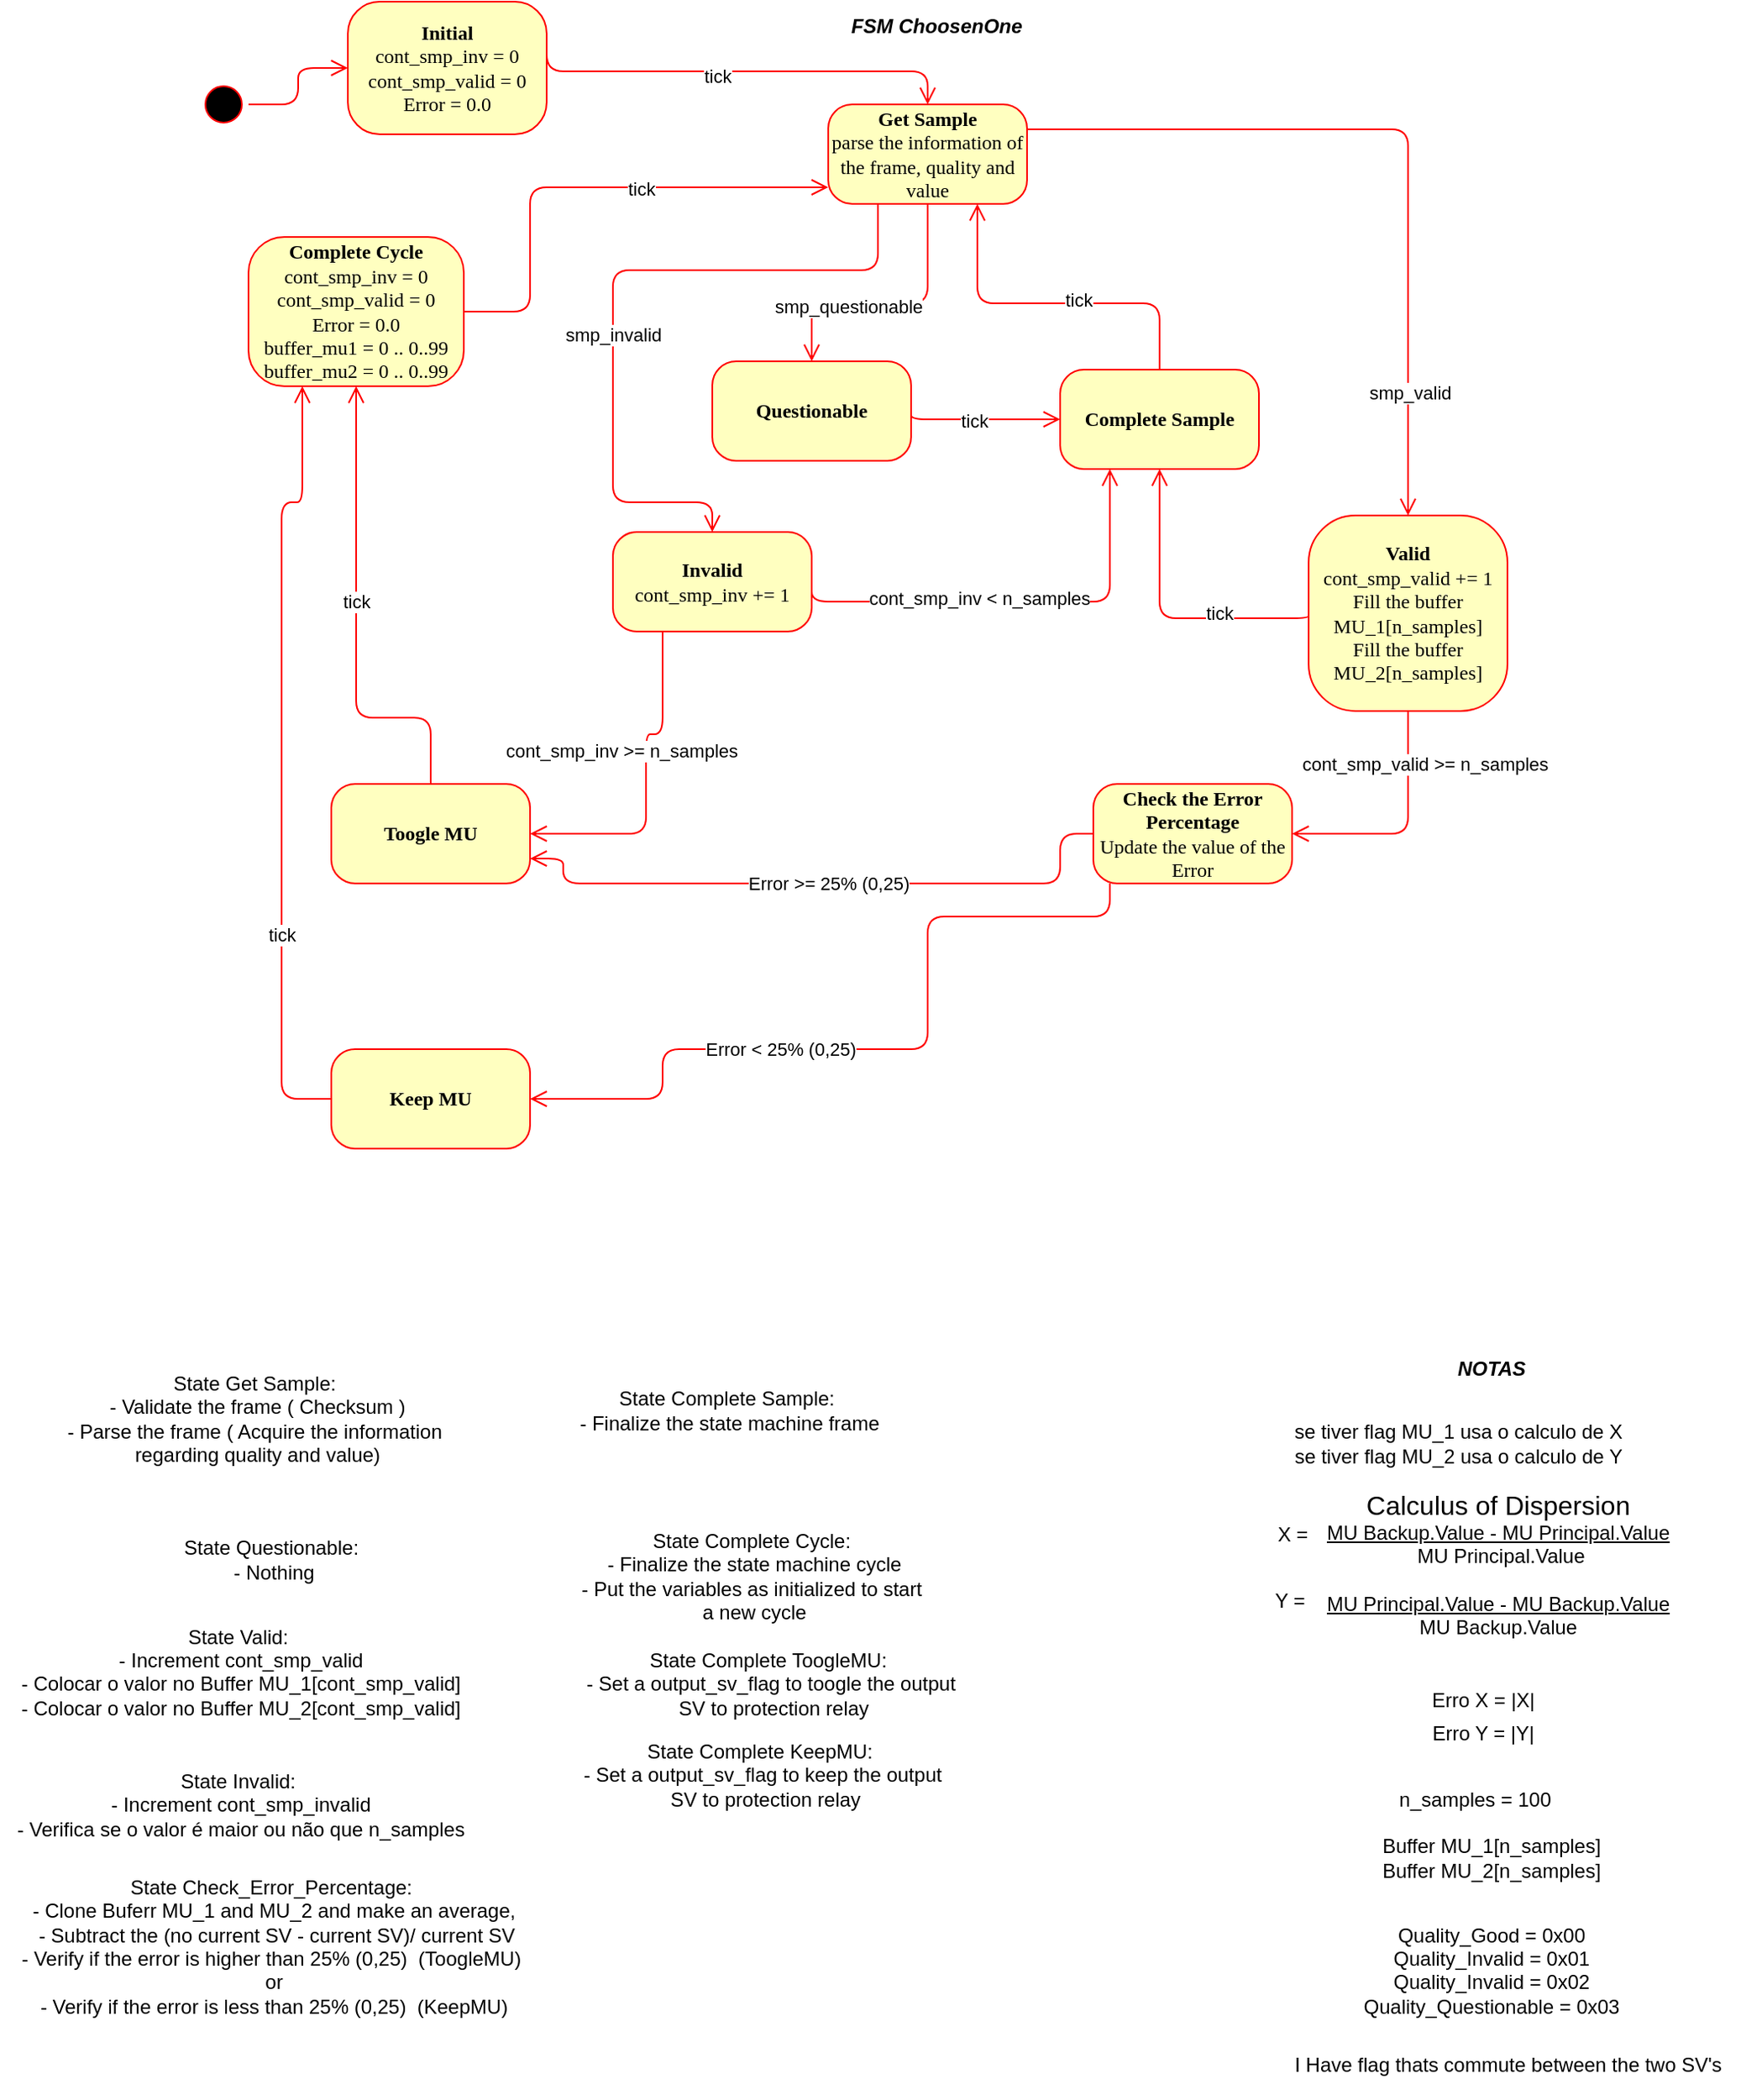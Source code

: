 <mxfile version="24.5.3" type="device">
  <diagram name="Page-1" id="58cdce13-f638-feb5-8d6f-7d28b1aa9fa0">
    <mxGraphModel dx="1318" dy="656" grid="1" gridSize="10" guides="1" tooltips="1" connect="1" arrows="1" fold="1" page="1" pageScale="1" pageWidth="1169" pageHeight="827" background="none" math="0" shadow="0">
      <root>
        <mxCell id="0" />
        <mxCell id="1" parent="0" />
        <mxCell id="382b91b5511bd0f7-5" value="&lt;b&gt;Complete Cycle&lt;br&gt;&lt;/b&gt;&lt;div&gt;&lt;span style=&quot;background-color: initial;&quot;&gt;cont_smp_inv&lt;/span&gt;&amp;nbsp;= 0&lt;div&gt;&lt;div style=&quot;border-color: var(--border-color);&quot;&gt;&lt;span style=&quot;background-color: initial;&quot;&gt;cont_smp_valid&lt;/span&gt;&amp;nbsp;= 0&lt;/div&gt;&lt;/div&gt;&lt;/div&gt;&lt;div style=&quot;border-color: var(--border-color);&quot;&gt;Error = 0.0&lt;/div&gt;&lt;div style=&quot;border-color: var(--border-color);&quot;&gt;buffer_mu1 = 0 .. 0..99&lt;/div&gt;&lt;div style=&quot;border-color: var(--border-color);&quot;&gt;buffer_mu2 = 0 .. 0..99&lt;/div&gt;" style="rounded=1;whiteSpace=wrap;html=1;arcSize=24;fillColor=#ffffc0;strokeColor=#ff0000;shadow=0;comic=0;labelBackgroundColor=none;fontFamily=Verdana;fontSize=12;fontColor=#000000;align=center;" parent="1" vertex="1">
          <mxGeometry x="170" y="192" width="130" height="90" as="geometry" />
        </mxCell>
        <mxCell id="382b91b5511bd0f7-6" value="&lt;b&gt;Initial&lt;/b&gt;&lt;br&gt;&lt;span style=&quot;background-color: initial;&quot;&gt;cont_smp_inv&lt;/span&gt;&amp;nbsp;= 0&lt;div&gt;&lt;div style=&quot;border-color: var(--border-color);&quot;&gt;&lt;span style=&quot;background-color: initial;&quot;&gt;cont_smp_valid&lt;/span&gt;&amp;nbsp;= 0&lt;/div&gt;&lt;/div&gt;&lt;div style=&quot;border-color: var(--border-color);&quot;&gt;Error = 0.0&lt;/div&gt;" style="rounded=1;whiteSpace=wrap;html=1;arcSize=24;fillColor=#ffffc0;strokeColor=#ff0000;shadow=0;comic=0;labelBackgroundColor=none;fontFamily=Verdana;fontSize=12;fontColor=#000000;align=center;" parent="1" vertex="1">
          <mxGeometry x="230" y="50" width="120" height="80" as="geometry" />
        </mxCell>
        <mxCell id="382b91b5511bd0f7-7" value="&lt;b&gt;Get Sample&lt;/b&gt;&lt;div&gt;parse the information of the frame, quality and value&lt;br&gt;&lt;/div&gt;" style="rounded=1;whiteSpace=wrap;html=1;arcSize=24;fillColor=#ffffc0;strokeColor=#ff0000;shadow=0;comic=0;labelBackgroundColor=none;fontFamily=Verdana;fontSize=12;fontColor=#000000;align=center;" parent="1" vertex="1">
          <mxGeometry x="520" y="112" width="120" height="60" as="geometry" />
        </mxCell>
        <mxCell id="382b91b5511bd0f7-9" value="&lt;b&gt;Invalid&lt;/b&gt;&lt;br&gt;cont_smp_inv += 1" style="rounded=1;whiteSpace=wrap;html=1;arcSize=24;fillColor=#ffffc0;strokeColor=#ff0000;shadow=0;comic=0;labelBackgroundColor=none;fontFamily=Verdana;fontSize=12;fontColor=#000000;align=center;" parent="1" vertex="1">
          <mxGeometry x="390" y="370" width="120" height="60" as="geometry" />
        </mxCell>
        <mxCell id="382b91b5511bd0f7-10" value="&lt;b&gt;Valid&lt;/b&gt;&lt;div&gt;cont_smp_valid += 1&lt;b&gt;&lt;br&gt;&lt;/b&gt;&lt;/div&gt;&lt;div&gt;&lt;div&gt;Fill the buffer MU_1&lt;span style=&quot;background-color: initial;&quot;&gt;[n_samples]&lt;/span&gt;&lt;/div&gt;&lt;div&gt;Fill the buffer MU_2[n_samples]&lt;/div&gt;&lt;/div&gt;" style="rounded=1;whiteSpace=wrap;html=1;arcSize=24;fillColor=#ffffc0;strokeColor=#ff0000;shadow=0;comic=0;labelBackgroundColor=none;fontFamily=Verdana;fontSize=12;fontColor=#000000;align=center;" parent="1" vertex="1">
          <mxGeometry x="810" y="360" width="120" height="118" as="geometry" />
        </mxCell>
        <mxCell id="2a3bc250acf0617d-9" style="edgeStyle=orthogonalEdgeStyle;html=1;labelBackgroundColor=none;endArrow=open;endSize=8;strokeColor=#ff0000;fontFamily=Verdana;fontSize=12;align=left;exitX=0.5;exitY=0;exitDx=0;exitDy=0;" parent="1" source="382b91b5511bd0f7-1" target="382b91b5511bd0f7-6" edge="1">
          <mxGeometry relative="1" as="geometry">
            <mxPoint x="155" y="112" as="sourcePoint" />
            <Array as="points" />
          </mxGeometry>
        </mxCell>
        <mxCell id="dteMNdMqzlH5e8aGmHEx-1" style="edgeStyle=orthogonalEdgeStyle;html=1;exitX=1;exitY=0.25;entryX=0.5;entryY=0;labelBackgroundColor=none;endArrow=open;endSize=8;strokeColor=#ff0000;fontFamily=Verdana;fontSize=12;align=left;entryDx=0;entryDy=0;exitDx=0;exitDy=0;" parent="1" source="382b91b5511bd0f7-6" target="382b91b5511bd0f7-7" edge="1">
          <mxGeometry relative="1" as="geometry">
            <mxPoint x="450" y="282" as="sourcePoint" />
            <mxPoint x="560" y="222" as="targetPoint" />
            <Array as="points">
              <mxPoint x="580" y="92" />
            </Array>
          </mxGeometry>
        </mxCell>
        <mxCell id="MgHSJvUHRTqeJIf1Ur7t-37" value="tick" style="edgeLabel;html=1;align=center;verticalAlign=middle;resizable=0;points=[];" parent="dteMNdMqzlH5e8aGmHEx-1" vertex="1" connectable="0">
          <mxGeometry x="-0.081" y="-3" relative="1" as="geometry">
            <mxPoint as="offset" />
          </mxGeometry>
        </mxCell>
        <mxCell id="dteMNdMqzlH5e8aGmHEx-2" value="&lt;b&gt;Questionable&lt;/b&gt;" style="rounded=1;whiteSpace=wrap;html=1;arcSize=24;fillColor=#ffffc0;strokeColor=#ff0000;shadow=0;comic=0;labelBackgroundColor=none;fontFamily=Verdana;fontSize=12;fontColor=#000000;align=center;" parent="1" vertex="1">
          <mxGeometry x="450" y="267" width="120" height="60" as="geometry" />
        </mxCell>
        <mxCell id="dteMNdMqzlH5e8aGmHEx-33" value="&lt;b&gt;Toogle MU&lt;/b&gt;" style="rounded=1;whiteSpace=wrap;html=1;arcSize=24;fillColor=#ffffc0;strokeColor=#ff0000;shadow=0;comic=0;labelBackgroundColor=none;fontFamily=Verdana;fontSize=12;fontColor=#000000;align=center;" parent="1" vertex="1">
          <mxGeometry x="220" y="522" width="120" height="60" as="geometry" />
        </mxCell>
        <mxCell id="Y7ORPjoq6ikZlCJi7uoU-4" value="&lt;b&gt;Check the Error Percentage&lt;/b&gt;&lt;div&gt;Update the value of the Error&lt;b&gt;&lt;br&gt;&lt;/b&gt;&lt;/div&gt;" style="rounded=1;whiteSpace=wrap;html=1;arcSize=24;fillColor=#ffffc0;strokeColor=#ff0000;shadow=0;comic=0;labelBackgroundColor=none;fontFamily=Verdana;fontSize=12;fontColor=#000000;align=center;" parent="1" vertex="1">
          <mxGeometry x="680" y="522" width="120" height="60" as="geometry" />
        </mxCell>
        <mxCell id="Y7ORPjoq6ikZlCJi7uoU-5" value="&lt;b&gt;Keep MU&lt;/b&gt;" style="rounded=1;whiteSpace=wrap;html=1;arcSize=24;fillColor=#ffffc0;strokeColor=#ff0000;shadow=0;comic=0;labelBackgroundColor=none;fontFamily=Verdana;fontSize=12;fontColor=#000000;align=center;" parent="1" vertex="1">
          <mxGeometry x="220" y="682" width="120" height="60" as="geometry" />
        </mxCell>
        <mxCell id="Y7ORPjoq6ikZlCJi7uoU-6" value="&lt;b&gt;Complete Sample&lt;/b&gt;" style="rounded=1;whiteSpace=wrap;html=1;arcSize=24;fillColor=#ffffc0;strokeColor=#ff0000;shadow=0;comic=0;labelBackgroundColor=none;fontFamily=Verdana;fontSize=12;fontColor=#000000;align=center;" parent="1" vertex="1">
          <mxGeometry x="660" y="272" width="120" height="60" as="geometry" />
        </mxCell>
        <mxCell id="Bgu9Oo_tDkSNlxmlILWr-1" value="" style="group" parent="1" vertex="1" connectable="0">
          <mxGeometry x="780" y="940" width="259" height="120" as="geometry" />
        </mxCell>
        <mxCell id="Y7ORPjoq6ikZlCJi7uoU-26" value="&lt;font style=&quot;font-size: 16px;&quot;&gt;Calculus of Dispersion&lt;br&gt;&lt;/font&gt;&lt;u&gt;MU Backup.Value - MU Principal.Value&lt;/u&gt;&lt;div&gt;&amp;nbsp;MU Principal.Value&lt;/div&gt;&lt;div&gt;&lt;br&gt;&lt;/div&gt;&lt;div&gt;&lt;u style=&quot;border-color: var(--border-color);&quot;&gt;MU Principal.Value - MU Backup.Value&lt;/u&gt;&lt;div style=&quot;border-color: var(--border-color);&quot;&gt;MU Backup.Value&lt;/div&gt;&lt;/div&gt;&lt;div&gt;&lt;br&gt;&lt;/div&gt;" style="text;html=1;align=center;verticalAlign=middle;resizable=0;points=[];autosize=1;strokeColor=none;fillColor=none;" parent="Bgu9Oo_tDkSNlxmlILWr-1" vertex="1">
          <mxGeometry x="29" width="230" height="120" as="geometry" />
        </mxCell>
        <mxCell id="Y7ORPjoq6ikZlCJi7uoU-27" value="X =" style="text;html=1;align=center;verticalAlign=middle;resizable=0;points=[];autosize=1;strokeColor=none;fillColor=none;" parent="Bgu9Oo_tDkSNlxmlILWr-1" vertex="1">
          <mxGeometry y="20" width="40" height="30" as="geometry" />
        </mxCell>
        <mxCell id="Y7ORPjoq6ikZlCJi7uoU-28" value="Y =&amp;nbsp;" style="text;html=1;align=center;verticalAlign=middle;resizable=0;points=[];autosize=1;strokeColor=none;fillColor=none;" parent="Bgu9Oo_tDkSNlxmlILWr-1" vertex="1">
          <mxGeometry y="60" width="40" height="30" as="geometry" />
        </mxCell>
        <mxCell id="Bgu9Oo_tDkSNlxmlILWr-2" value="" style="group" parent="1" vertex="1" connectable="0">
          <mxGeometry x="870" y="1060" width="90" height="50" as="geometry" />
        </mxCell>
        <mxCell id="Y7ORPjoq6ikZlCJi7uoU-29" value="Erro X = |X|" style="text;html=1;align=center;verticalAlign=middle;resizable=0;points=[];autosize=1;strokeColor=none;fillColor=none;" parent="Bgu9Oo_tDkSNlxmlILWr-2" vertex="1">
          <mxGeometry width="90" height="30" as="geometry" />
        </mxCell>
        <mxCell id="Y7ORPjoq6ikZlCJi7uoU-30" value="Erro Y = |Y|" style="text;html=1;align=center;verticalAlign=middle;resizable=0;points=[];autosize=1;strokeColor=none;fillColor=none;" parent="Bgu9Oo_tDkSNlxmlILWr-2" vertex="1">
          <mxGeometry y="20" width="90" height="30" as="geometry" />
        </mxCell>
        <mxCell id="Bgu9Oo_tDkSNlxmlILWr-20" value="&lt;b&gt;&lt;i&gt;FSM ChoosenOne&lt;/i&gt;&lt;/b&gt;" style="text;html=1;align=center;verticalAlign=middle;resizable=0;points=[];autosize=1;strokeColor=none;fillColor=none;" parent="1" vertex="1">
          <mxGeometry x="520" y="50" width="130" height="30" as="geometry" />
        </mxCell>
        <mxCell id="382b91b5511bd0f7-1" value="" style="ellipse;html=1;shape=startState;fillColor=#000000;strokeColor=#ff0000;rounded=1;shadow=0;comic=0;labelBackgroundColor=none;fontFamily=Verdana;fontSize=12;fontColor=#000000;align=center;direction=south;" parent="1" vertex="1">
          <mxGeometry x="140" y="97" width="30" height="30" as="geometry" />
        </mxCell>
        <mxCell id="Dl-U8Hc3WpcqcS4FIjY1-2" style="edgeStyle=orthogonalEdgeStyle;html=1;exitX=0.5;exitY=1;entryX=0.5;entryY=0;labelBackgroundColor=none;endArrow=open;endSize=8;strokeColor=#ff0000;fontFamily=Verdana;fontSize=12;align=left;entryDx=0;entryDy=0;exitDx=0;exitDy=0;" parent="1" source="382b91b5511bd0f7-7" target="dteMNdMqzlH5e8aGmHEx-2" edge="1">
          <mxGeometry relative="1" as="geometry">
            <mxPoint x="510" y="232" as="sourcePoint" />
            <mxPoint x="680" y="252" as="targetPoint" />
            <Array as="points">
              <mxPoint x="580" y="232" />
              <mxPoint x="510" y="232" />
            </Array>
          </mxGeometry>
        </mxCell>
        <mxCell id="MgHSJvUHRTqeJIf1Ur7t-11" value="smp_questionable" style="edgeLabel;html=1;align=center;verticalAlign=middle;resizable=0;points=[];" parent="Dl-U8Hc3WpcqcS4FIjY1-2" vertex="1" connectable="0">
          <mxGeometry x="0.309" y="2" relative="1" as="geometry">
            <mxPoint as="offset" />
          </mxGeometry>
        </mxCell>
        <mxCell id="Dl-U8Hc3WpcqcS4FIjY1-3" style="edgeStyle=orthogonalEdgeStyle;html=1;exitX=0.25;exitY=1;entryX=0.5;entryY=0;labelBackgroundColor=none;endArrow=open;endSize=8;strokeColor=#ff0000;fontFamily=Verdana;fontSize=12;align=left;entryDx=0;entryDy=0;exitDx=0;exitDy=0;" parent="1" source="382b91b5511bd0f7-7" target="382b91b5511bd0f7-9" edge="1">
          <mxGeometry relative="1" as="geometry">
            <mxPoint x="430" y="182" as="sourcePoint" />
            <mxPoint x="390" y="277" as="targetPoint" />
            <Array as="points">
              <mxPoint x="550" y="212" />
              <mxPoint x="390" y="212" />
              <mxPoint x="390" y="352" />
              <mxPoint x="450" y="352" />
            </Array>
          </mxGeometry>
        </mxCell>
        <mxCell id="MgHSJvUHRTqeJIf1Ur7t-10" value="smp_invalid" style="edgeLabel;html=1;align=center;verticalAlign=middle;resizable=0;points=[];" parent="Dl-U8Hc3WpcqcS4FIjY1-3" vertex="1" connectable="0">
          <mxGeometry x="0.142" relative="1" as="geometry">
            <mxPoint as="offset" />
          </mxGeometry>
        </mxCell>
        <mxCell id="Dl-U8Hc3WpcqcS4FIjY1-4" style="edgeStyle=orthogonalEdgeStyle;html=1;exitX=1;exitY=0.25;entryX=0.5;entryY=0;labelBackgroundColor=none;endArrow=open;endSize=8;strokeColor=#ff0000;fontFamily=Verdana;fontSize=12;align=left;entryDx=0;entryDy=0;exitDx=0;exitDy=0;" parent="1" source="382b91b5511bd0f7-7" target="382b91b5511bd0f7-10" edge="1">
          <mxGeometry relative="1" as="geometry">
            <mxPoint x="810" y="72" as="sourcePoint" />
            <mxPoint x="950" y="182" as="targetPoint" />
            <Array as="points">
              <mxPoint x="870" y="127" />
            </Array>
          </mxGeometry>
        </mxCell>
        <mxCell id="MgHSJvUHRTqeJIf1Ur7t-12" value="smp_valid" style="edgeLabel;html=1;align=center;verticalAlign=middle;resizable=0;points=[];" parent="Dl-U8Hc3WpcqcS4FIjY1-4" vertex="1" connectable="0">
          <mxGeometry x="0.68" y="1" relative="1" as="geometry">
            <mxPoint as="offset" />
          </mxGeometry>
        </mxCell>
        <mxCell id="Dl-U8Hc3WpcqcS4FIjY1-5" style="edgeStyle=orthogonalEdgeStyle;html=1;exitX=0.5;exitY=0;entryX=0.75;entryY=1;labelBackgroundColor=none;endArrow=open;endSize=8;strokeColor=#ff0000;fontFamily=Verdana;fontSize=12;align=left;entryDx=0;entryDy=0;exitDx=0;exitDy=0;" parent="1" source="Y7ORPjoq6ikZlCJi7uoU-6" target="382b91b5511bd0f7-7" edge="1">
          <mxGeometry relative="1" as="geometry">
            <mxPoint x="740" y="232" as="sourcePoint" />
            <mxPoint x="910" y="252" as="targetPoint" />
            <Array as="points">
              <mxPoint x="720" y="232" />
              <mxPoint x="610" y="232" />
            </Array>
          </mxGeometry>
        </mxCell>
        <mxCell id="MgHSJvUHRTqeJIf1Ur7t-16" value="tick" style="edgeLabel;html=1;align=center;verticalAlign=middle;resizable=0;points=[];" parent="Dl-U8Hc3WpcqcS4FIjY1-5" vertex="1" connectable="0">
          <mxGeometry x="-0.152" y="-2" relative="1" as="geometry">
            <mxPoint as="offset" />
          </mxGeometry>
        </mxCell>
        <mxCell id="Dl-U8Hc3WpcqcS4FIjY1-6" style="edgeStyle=orthogonalEdgeStyle;html=1;exitX=1;exitY=0.5;labelBackgroundColor=none;endArrow=open;endSize=8;strokeColor=#ff0000;fontFamily=Verdana;fontSize=12;align=left;exitDx=0;exitDy=0;" parent="1" source="382b91b5511bd0f7-5" edge="1">
          <mxGeometry relative="1" as="geometry">
            <mxPoint x="404.5" y="442" as="sourcePoint" />
            <mxPoint x="520" y="162" as="targetPoint" />
            <Array as="points">
              <mxPoint x="340" y="237" />
              <mxPoint x="340" y="162" />
            </Array>
          </mxGeometry>
        </mxCell>
        <mxCell id="MgHSJvUHRTqeJIf1Ur7t-36" value="tick" style="edgeLabel;html=1;align=center;verticalAlign=middle;resizable=0;points=[];" parent="Dl-U8Hc3WpcqcS4FIjY1-6" vertex="1" connectable="0">
          <mxGeometry x="0.234" y="-1" relative="1" as="geometry">
            <mxPoint as="offset" />
          </mxGeometry>
        </mxCell>
        <mxCell id="Dl-U8Hc3WpcqcS4FIjY1-9" style="edgeStyle=orthogonalEdgeStyle;html=1;exitX=0;exitY=0.5;entryX=0.5;entryY=1;labelBackgroundColor=none;endArrow=open;endSize=8;strokeColor=#ff0000;fontFamily=Verdana;fontSize=12;align=left;entryDx=0;entryDy=0;exitDx=0;exitDy=0;" parent="1" source="382b91b5511bd0f7-10" target="Y7ORPjoq6ikZlCJi7uoU-6" edge="1">
          <mxGeometry relative="1" as="geometry">
            <mxPoint x="810" y="422" as="sourcePoint" />
            <mxPoint x="710" y="342" as="targetPoint" />
            <Array as="points">
              <mxPoint x="810" y="422" />
              <mxPoint x="720" y="422" />
            </Array>
          </mxGeometry>
        </mxCell>
        <mxCell id="MgHSJvUHRTqeJIf1Ur7t-15" value="tick" style="edgeLabel;html=1;align=center;verticalAlign=middle;resizable=0;points=[];" parent="Dl-U8Hc3WpcqcS4FIjY1-9" vertex="1" connectable="0">
          <mxGeometry x="-0.378" y="-3" relative="1" as="geometry">
            <mxPoint as="offset" />
          </mxGeometry>
        </mxCell>
        <mxCell id="Dl-U8Hc3WpcqcS4FIjY1-10" style="edgeStyle=orthogonalEdgeStyle;html=1;exitX=1;exitY=0.5;entryX=0;entryY=0.5;labelBackgroundColor=none;endArrow=open;endSize=8;strokeColor=#ff0000;fontFamily=Verdana;fontSize=12;align=left;entryDx=0;entryDy=0;exitDx=0;exitDy=0;" parent="1" source="dteMNdMqzlH5e8aGmHEx-2" target="Y7ORPjoq6ikZlCJi7uoU-6" edge="1">
          <mxGeometry relative="1" as="geometry">
            <mxPoint x="630" y="292" as="sourcePoint" />
            <mxPoint x="630" y="352" as="targetPoint" />
            <Array as="points">
              <mxPoint x="570" y="302" />
            </Array>
          </mxGeometry>
        </mxCell>
        <mxCell id="MgHSJvUHRTqeJIf1Ur7t-13" value="tick" style="edgeLabel;html=1;align=center;verticalAlign=middle;resizable=0;points=[];" parent="Dl-U8Hc3WpcqcS4FIjY1-10" vertex="1" connectable="0">
          <mxGeometry x="-0.095" y="-1" relative="1" as="geometry">
            <mxPoint as="offset" />
          </mxGeometry>
        </mxCell>
        <mxCell id="Dl-U8Hc3WpcqcS4FIjY1-11" style="edgeStyle=orthogonalEdgeStyle;html=1;entryX=1;entryY=0.5;labelBackgroundColor=none;endArrow=open;endSize=8;strokeColor=#ff0000;fontFamily=Verdana;fontSize=12;align=left;entryDx=0;entryDy=0;exitX=0.5;exitY=1;exitDx=0;exitDy=0;" parent="1" source="382b91b5511bd0f7-10" target="Y7ORPjoq6ikZlCJi7uoU-4" edge="1">
          <mxGeometry relative="1" as="geometry">
            <mxPoint x="880" y="520" as="sourcePoint" />
            <mxPoint x="869.5" y="537" as="targetPoint" />
            <Array as="points" />
          </mxGeometry>
        </mxCell>
        <mxCell id="MgHSJvUHRTqeJIf1Ur7t-5" value="cont_smp_valid &amp;gt;= n_samples" style="edgeLabel;html=1;align=center;verticalAlign=middle;resizable=0;points=[];" parent="Dl-U8Hc3WpcqcS4FIjY1-11" vertex="1" connectable="0">
          <mxGeometry x="-0.352" y="2" relative="1" as="geometry">
            <mxPoint x="8" y="-15" as="offset" />
          </mxGeometry>
        </mxCell>
        <mxCell id="Dl-U8Hc3WpcqcS4FIjY1-13" style="edgeStyle=orthogonalEdgeStyle;html=1;exitX=0;exitY=0.75;entryX=1;entryY=0.5;labelBackgroundColor=none;endArrow=open;endSize=8;strokeColor=#ff0000;fontFamily=Verdana;fontSize=12;align=left;entryDx=0;entryDy=0;exitDx=0;exitDy=0;" parent="1" target="Y7ORPjoq6ikZlCJi7uoU-5" edge="1">
          <mxGeometry relative="1" as="geometry">
            <mxPoint x="690" y="582" as="sourcePoint" />
            <mxPoint x="370" y="727" as="targetPoint" />
            <Array as="points">
              <mxPoint x="690" y="602" />
              <mxPoint x="580" y="602" />
              <mxPoint x="580" y="682" />
              <mxPoint x="420" y="682" />
              <mxPoint x="420" y="712" />
            </Array>
          </mxGeometry>
        </mxCell>
        <mxCell id="MgHSJvUHRTqeJIf1Ur7t-3" value="Error &amp;lt; 25% (0,25)" style="edgeLabel;html=1;align=center;verticalAlign=middle;resizable=0;points=[];" parent="Dl-U8Hc3WpcqcS4FIjY1-13" vertex="1" connectable="0">
          <mxGeometry x="-0.05" y="-2" relative="1" as="geometry">
            <mxPoint x="-71" y="2" as="offset" />
          </mxGeometry>
        </mxCell>
        <mxCell id="Dl-U8Hc3WpcqcS4FIjY1-14" style="edgeStyle=orthogonalEdgeStyle;html=1;entryX=0.25;entryY=1;labelBackgroundColor=none;endArrow=open;endSize=8;strokeColor=#ff0000;fontFamily=Verdana;fontSize=12;align=left;entryDx=0;entryDy=0;exitX=0;exitY=0.5;exitDx=0;exitDy=0;" parent="1" source="Y7ORPjoq6ikZlCJi7uoU-5" target="382b91b5511bd0f7-5" edge="1">
          <mxGeometry relative="1" as="geometry">
            <mxPoint x="530" y="732" as="sourcePoint" />
            <mxPoint x="213.75" y="352" as="targetPoint" />
            <Array as="points">
              <mxPoint x="190" y="712" />
              <mxPoint x="190" y="352" />
              <mxPoint x="203" y="352" />
            </Array>
          </mxGeometry>
        </mxCell>
        <mxCell id="MgHSJvUHRTqeJIf1Ur7t-17" value="tick" style="edgeLabel;html=1;align=center;verticalAlign=middle;resizable=0;points=[];" parent="Dl-U8Hc3WpcqcS4FIjY1-14" vertex="1" connectable="0">
          <mxGeometry x="-0.454" y="-5" relative="1" as="geometry">
            <mxPoint x="-5" as="offset" />
          </mxGeometry>
        </mxCell>
        <mxCell id="Dl-U8Hc3WpcqcS4FIjY1-15" style="edgeStyle=orthogonalEdgeStyle;html=1;exitX=0.25;exitY=1;entryX=1;entryY=0.5;labelBackgroundColor=none;endArrow=open;endSize=8;strokeColor=#ff0000;fontFamily=Verdana;fontSize=12;align=left;entryDx=0;entryDy=0;exitDx=0;exitDy=0;" parent="1" source="382b91b5511bd0f7-9" target="dteMNdMqzlH5e8aGmHEx-33" edge="1">
          <mxGeometry relative="1" as="geometry">
            <mxPoint x="489" y="462" as="sourcePoint" />
            <mxPoint x="440" y="532" as="targetPoint" />
            <Array as="points">
              <mxPoint x="420" y="492" />
              <mxPoint x="410" y="492" />
              <mxPoint x="410" y="552" />
            </Array>
          </mxGeometry>
        </mxCell>
        <mxCell id="MgHSJvUHRTqeJIf1Ur7t-7" value="cont_smp_inv &amp;gt;= n_samples" style="edgeLabel;html=1;align=center;verticalAlign=middle;resizable=0;points=[];" parent="Dl-U8Hc3WpcqcS4FIjY1-15" vertex="1" connectable="0">
          <mxGeometry x="0.483" y="3" relative="1" as="geometry">
            <mxPoint x="3" y="-53" as="offset" />
          </mxGeometry>
        </mxCell>
        <mxCell id="Dl-U8Hc3WpcqcS4FIjY1-16" style="edgeStyle=orthogonalEdgeStyle;html=1;exitX=0.5;exitY=0;entryX=0.5;entryY=1;labelBackgroundColor=none;endArrow=open;endSize=8;strokeColor=#ff0000;fontFamily=Verdana;fontSize=12;align=left;entryDx=0;entryDy=0;exitDx=0;exitDy=0;" parent="1" source="dteMNdMqzlH5e8aGmHEx-33" target="382b91b5511bd0f7-5" edge="1">
          <mxGeometry relative="1" as="geometry">
            <mxPoint x="279" y="452" as="sourcePoint" />
            <mxPoint x="279" y="392" as="targetPoint" />
            <Array as="points">
              <mxPoint x="280" y="482" />
              <mxPoint x="235" y="482" />
            </Array>
          </mxGeometry>
        </mxCell>
        <mxCell id="MgHSJvUHRTqeJIf1Ur7t-18" value="tick" style="edgeLabel;html=1;align=center;verticalAlign=middle;resizable=0;points=[];" parent="Dl-U8Hc3WpcqcS4FIjY1-16" vertex="1" connectable="0">
          <mxGeometry x="0.081" y="-3" relative="1" as="geometry">
            <mxPoint x="-3" y="-1" as="offset" />
          </mxGeometry>
        </mxCell>
        <mxCell id="Dl-U8Hc3WpcqcS4FIjY1-17" style="edgeStyle=orthogonalEdgeStyle;html=1;exitX=0;exitY=0.5;entryX=1;entryY=0.75;labelBackgroundColor=none;endArrow=open;endSize=8;strokeColor=#ff0000;fontFamily=Verdana;fontSize=12;align=left;entryDx=0;entryDy=0;exitDx=0;exitDy=0;" parent="1" source="Y7ORPjoq6ikZlCJi7uoU-4" target="dteMNdMqzlH5e8aGmHEx-33" edge="1">
          <mxGeometry relative="1" as="geometry">
            <mxPoint x="660" y="612" as="sourcePoint" />
            <mxPoint x="559" y="612" as="targetPoint" />
            <Array as="points">
              <mxPoint x="660" y="552" />
              <mxPoint x="660" y="582" />
              <mxPoint x="360" y="582" />
              <mxPoint x="360" y="567" />
            </Array>
          </mxGeometry>
        </mxCell>
        <mxCell id="MgHSJvUHRTqeJIf1Ur7t-4" value="Error &amp;gt;= 25% (0,25)" style="edgeLabel;html=1;align=center;verticalAlign=middle;resizable=0;points=[];" parent="Dl-U8Hc3WpcqcS4FIjY1-17" vertex="1" connectable="0">
          <mxGeometry x="0.391" relative="1" as="geometry">
            <mxPoint x="78" as="offset" />
          </mxGeometry>
        </mxCell>
        <mxCell id="Dl-U8Hc3WpcqcS4FIjY1-18" style="edgeStyle=orthogonalEdgeStyle;html=1;exitX=1;exitY=0.5;entryX=0.25;entryY=1;labelBackgroundColor=none;endArrow=open;endSize=8;strokeColor=#ff0000;fontFamily=Verdana;fontSize=12;align=left;entryDx=0;entryDy=0;exitDx=0;exitDy=0;" parent="1" source="382b91b5511bd0f7-9" target="Y7ORPjoq6ikZlCJi7uoU-6" edge="1">
          <mxGeometry relative="1" as="geometry">
            <mxPoint x="620" y="422" as="sourcePoint" />
            <mxPoint x="620" y="482" as="targetPoint" />
            <Array as="points">
              <mxPoint x="690" y="412" />
            </Array>
          </mxGeometry>
        </mxCell>
        <mxCell id="MgHSJvUHRTqeJIf1Ur7t-14" value="cont_smp_inv &amp;lt; n_samples" style="edgeLabel;html=1;align=center;verticalAlign=middle;resizable=0;points=[];" parent="Dl-U8Hc3WpcqcS4FIjY1-18" vertex="1" connectable="0">
          <mxGeometry x="-0.351" y="2" relative="1" as="geometry">
            <mxPoint x="24" as="offset" />
          </mxGeometry>
        </mxCell>
        <mxCell id="MgHSJvUHRTqeJIf1Ur7t-1" value="Buffer MU_1[n_samples]&lt;div&gt;Buffer MU_2[n_samples]&lt;/div&gt;" style="text;html=1;align=center;verticalAlign=middle;resizable=0;points=[];autosize=1;strokeColor=none;fillColor=none;" parent="1" vertex="1">
          <mxGeometry x="840" y="1150" width="160" height="40" as="geometry" />
        </mxCell>
        <mxCell id="MgHSJvUHRTqeJIf1Ur7t-2" value="n_samples = 100" style="text;html=1;align=center;verticalAlign=middle;resizable=0;points=[];autosize=1;strokeColor=none;fillColor=none;" parent="1" vertex="1">
          <mxGeometry x="850" y="1120" width="120" height="30" as="geometry" />
        </mxCell>
        <mxCell id="MgHSJvUHRTqeJIf1Ur7t-9" value="Quality_Good = 0x00&lt;div&gt;Quality_Invalid = 0x01&lt;/div&gt;&lt;div&gt;Quality_Invalid = 0x02&lt;/div&gt;&lt;div&gt;Quality_Questionable = 0x03&lt;br&gt;&lt;div&gt;&lt;br&gt;&lt;/div&gt;&lt;/div&gt;" style="text;html=1;align=center;verticalAlign=middle;resizable=0;points=[];autosize=1;strokeColor=none;fillColor=none;" parent="1" vertex="1">
          <mxGeometry x="830" y="1200" width="180" height="90" as="geometry" />
        </mxCell>
        <mxCell id="MgHSJvUHRTqeJIf1Ur7t-19" value="se tiver flag MU_1 usa o calculo de X&lt;div&gt;se tiver flag MU_2 usa o calculo de Y&lt;/div&gt;" style="text;html=1;align=center;verticalAlign=middle;resizable=0;points=[];autosize=1;strokeColor=none;fillColor=none;" parent="1" vertex="1">
          <mxGeometry x="790" y="900" width="220" height="40" as="geometry" />
        </mxCell>
        <mxCell id="MgHSJvUHRTqeJIf1Ur7t-20" value="State Get Sample:&amp;nbsp;&lt;div&gt;- Validate the frame ( Checksum )&lt;/div&gt;&lt;div&gt;&lt;span style=&quot;background-color: initial;&quot;&gt;- Parse the frame ( Acquire the information&amp;nbsp;&lt;/span&gt;&lt;/div&gt;&lt;div&gt;&lt;span style=&quot;background-color: initial;&quot;&gt;regarding quality and value)&lt;/span&gt;&lt;/div&gt;" style="text;html=1;align=center;verticalAlign=middle;resizable=0;points=[];autosize=1;strokeColor=none;fillColor=none;" parent="1" vertex="1">
          <mxGeometry x="50" y="870" width="250" height="70" as="geometry" />
        </mxCell>
        <mxCell id="MgHSJvUHRTqeJIf1Ur7t-21" value="State Questionable:&amp;nbsp;&lt;div&gt;- Nothing&lt;/div&gt;" style="text;html=1;align=center;verticalAlign=middle;resizable=0;points=[];autosize=1;strokeColor=none;fillColor=none;" parent="1" vertex="1">
          <mxGeometry x="120" y="970" width="130" height="40" as="geometry" />
        </mxCell>
        <mxCell id="MgHSJvUHRTqeJIf1Ur7t-22" value="&lt;b&gt;&lt;i&gt;NOTAS&lt;/i&gt;&lt;/b&gt;" style="text;html=1;align=center;verticalAlign=middle;resizable=0;points=[];autosize=1;strokeColor=none;fillColor=none;" parent="1" vertex="1">
          <mxGeometry x="890" y="860" width="60" height="30" as="geometry" />
        </mxCell>
        <mxCell id="MgHSJvUHRTqeJIf1Ur7t-23" value="State Valid:&amp;nbsp;&lt;div&gt;- Increment cont_smp_valid&lt;/div&gt;&lt;div&gt;- Colocar o valor no Buffer MU_1[cont_smp_valid]&lt;/div&gt;&lt;div&gt;- Colocar o valor no Buffer MU_2[cont_smp_valid]&lt;br&gt;&lt;/div&gt;&lt;div&gt;&lt;br&gt;&lt;/div&gt;" style="text;html=1;align=center;verticalAlign=middle;resizable=0;points=[];autosize=1;strokeColor=none;fillColor=none;" parent="1" vertex="1">
          <mxGeometry x="20" y="1020" width="290" height="90" as="geometry" />
        </mxCell>
        <mxCell id="MgHSJvUHRTqeJIf1Ur7t-27" value="State Invalid:&amp;nbsp;&lt;div&gt;- Increment cont_smp_invalid&lt;/div&gt;&lt;div&gt;- Verifica se o valor é maior ou não que n_samples&lt;/div&gt;&lt;div&gt;&lt;br&gt;&lt;/div&gt;" style="text;html=1;align=center;verticalAlign=middle;resizable=0;points=[];autosize=1;strokeColor=none;fillColor=none;" parent="1" vertex="1">
          <mxGeometry x="20" y="1110" width="290" height="70" as="geometry" />
        </mxCell>
        <mxCell id="MgHSJvUHRTqeJIf1Ur7t-30" value="State Complete Sample:&amp;nbsp;&lt;div&gt;- Finalize the state machine frame&lt;/div&gt;" style="text;html=1;align=center;verticalAlign=middle;resizable=0;points=[];autosize=1;strokeColor=none;fillColor=none;" parent="1" vertex="1">
          <mxGeometry x="360" y="880" width="200" height="40" as="geometry" />
        </mxCell>
        <mxCell id="MgHSJvUHRTqeJIf1Ur7t-31" value="State Complete Cycle:&amp;nbsp;&lt;div&gt;- Finalize the state machine cycle&lt;/div&gt;&lt;div&gt;- Put the variables as initialized to start&amp;nbsp;&lt;/div&gt;&lt;div&gt;a new cycle&lt;/div&gt;" style="text;html=1;align=center;verticalAlign=middle;resizable=0;points=[];autosize=1;strokeColor=none;fillColor=none;" parent="1" vertex="1">
          <mxGeometry x="360" y="965" width="230" height="70" as="geometry" />
        </mxCell>
        <mxCell id="MgHSJvUHRTqeJIf1Ur7t-32" value="State Complete ToogleMU:&amp;nbsp;&lt;div&gt;- Set a output_sv_flag&amp;nbsp;to toogle the output&lt;/div&gt;&lt;div&gt;&amp;nbsp;SV to protection relay&lt;/div&gt;" style="text;html=1;align=center;verticalAlign=middle;resizable=0;points=[];autosize=1;strokeColor=none;fillColor=none;" parent="1" vertex="1">
          <mxGeometry x="360" y="1035" width="250" height="60" as="geometry" />
        </mxCell>
        <mxCell id="MgHSJvUHRTqeJIf1Ur7t-33" value="State Complete KeepMU:&amp;nbsp;&lt;div&gt;- Set a output_sv_flag to keep the output&lt;/div&gt;&lt;div&gt;&amp;nbsp;SV to protection relay&lt;/div&gt;" style="text;html=1;align=center;verticalAlign=middle;resizable=0;points=[];autosize=1;strokeColor=none;fillColor=none;" parent="1" vertex="1">
          <mxGeometry x="360" y="1090" width="240" height="60" as="geometry" />
        </mxCell>
        <mxCell id="MgHSJvUHRTqeJIf1Ur7t-34" value="State Check_Error_Percentage:&amp;nbsp;&lt;div&gt;- Clone Buferr MU_1 and MU_2 and make an average,&lt;/div&gt;&lt;div&gt;&amp;nbsp;- Subtract the (no current SV - current SV)/ current SV&lt;/div&gt;&lt;div&gt;- Verify if the error is higher than 25% (0,25)&amp;nbsp; (ToogleMU)&amp;nbsp;&lt;/div&gt;&lt;div&gt;or&lt;/div&gt;&lt;div&gt;- Verify if the error is less than 25% (0,25)&amp;nbsp; (KeepMU)&lt;br&gt;&lt;/div&gt;&lt;div&gt;&lt;br&gt;&lt;/div&gt;&lt;div&gt;&amp;nbsp;&lt;/div&gt;&lt;div&gt;&lt;br&gt;&lt;/div&gt;" style="text;html=1;align=center;verticalAlign=middle;resizable=0;points=[];autosize=1;strokeColor=none;fillColor=none;" parent="1" vertex="1">
          <mxGeometry x="20" y="1175" width="330" height="140" as="geometry" />
        </mxCell>
        <mxCell id="MgHSJvUHRTqeJIf1Ur7t-35" value="I Have flag thats commute between the two SV&#39;s" style="text;html=1;align=center;verticalAlign=middle;resizable=0;points=[];autosize=1;strokeColor=none;fillColor=none;" parent="1" vertex="1">
          <mxGeometry x="790" y="1280" width="280" height="30" as="geometry" />
        </mxCell>
      </root>
    </mxGraphModel>
  </diagram>
</mxfile>
